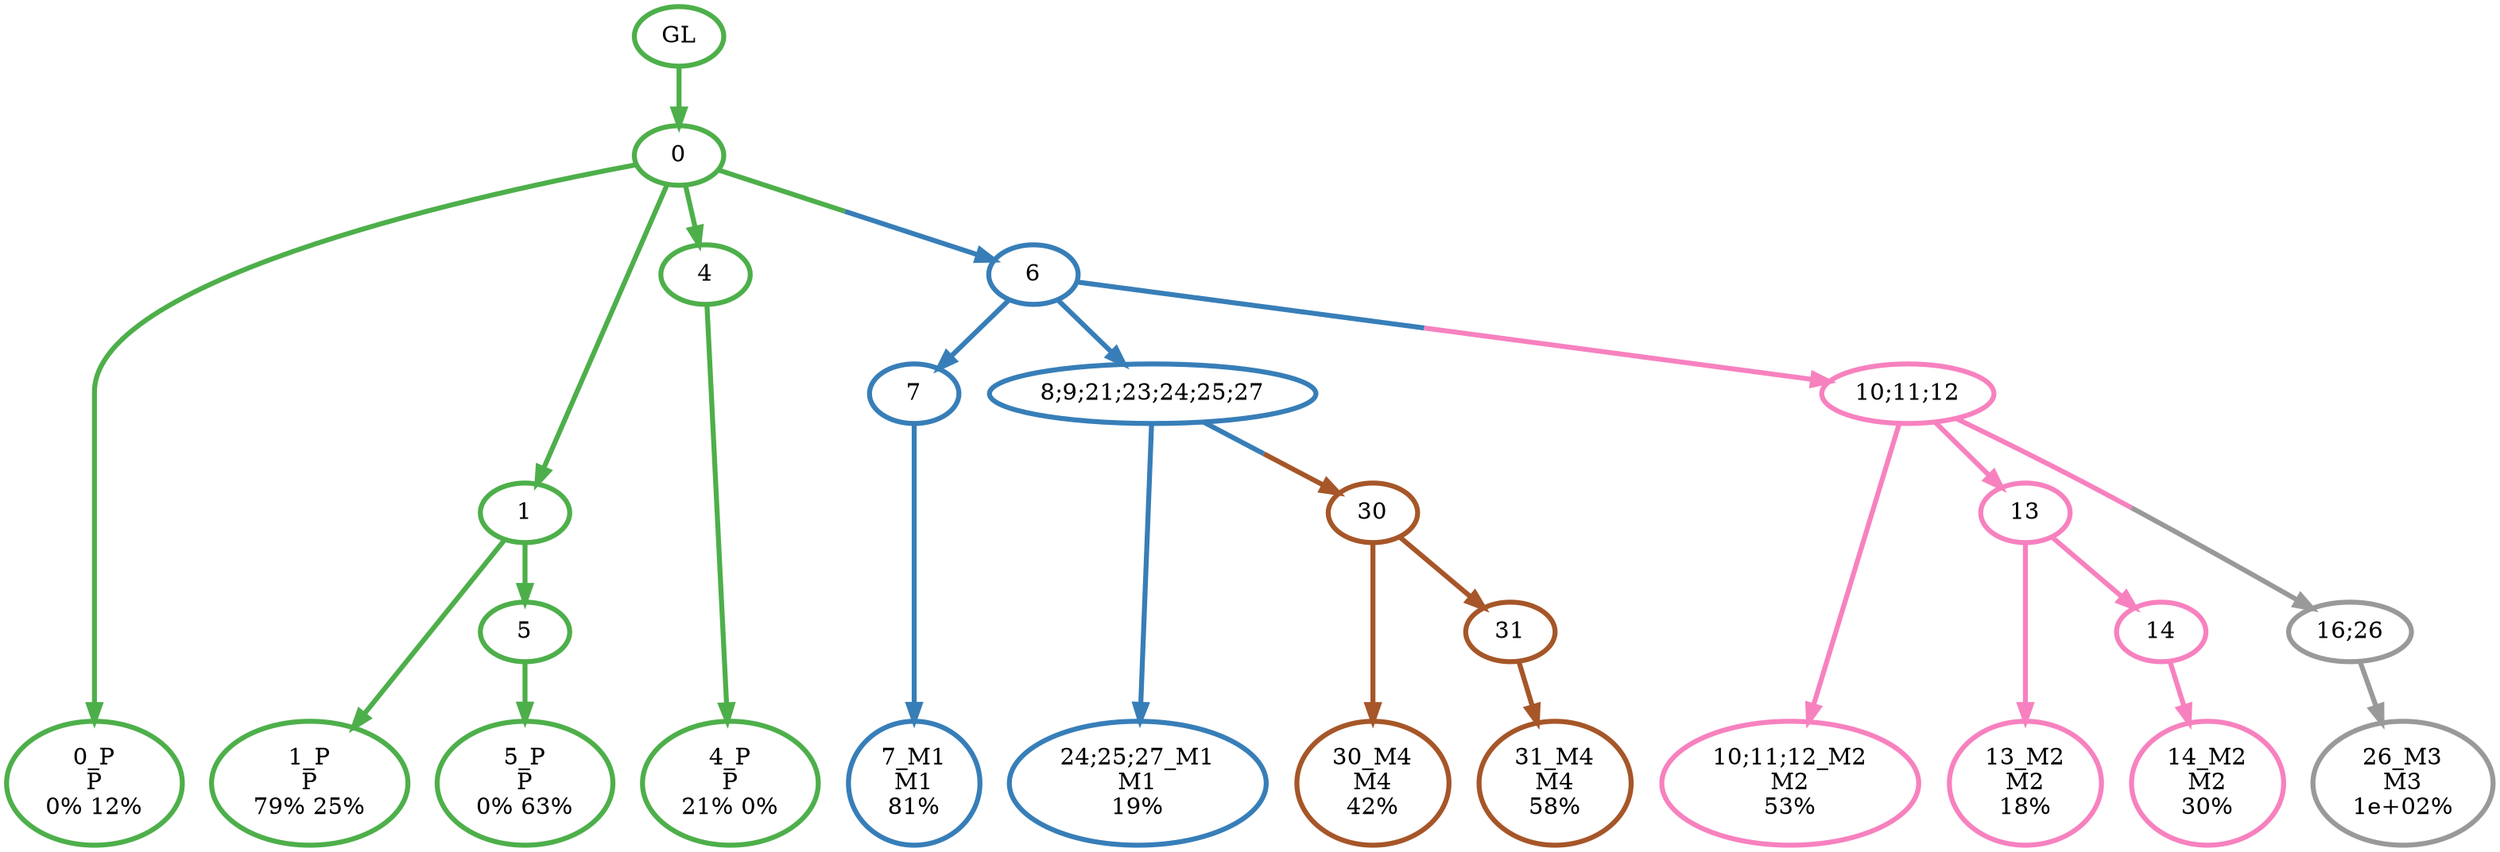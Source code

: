 digraph T {
	{
		rank=same
		23 [penwidth=3,colorscheme=set19,color=3,label="0_P\nP\n0% 12%"]
		21 [penwidth=3,colorscheme=set19,color=3,label="1_P\nP\n79% 25%"]
		19 [penwidth=3,colorscheme=set19,color=3,label="5_P\nP\n0% 63%"]
		17 [penwidth=3,colorscheme=set19,color=3,label="4_P\nP\n21% 0%"]
		15 [penwidth=3,colorscheme=set19,color=2,label="7_M1\nM1\n81%"]
		13 [penwidth=3,colorscheme=set19,color=2,label="24;25;27_M1\nM1\n19%"]
		12 [penwidth=3,colorscheme=set19,color=8,label="10;11;12_M2\nM2\n53%"]
		10 [penwidth=3,colorscheme=set19,color=8,label="13_M2\nM2\n18%"]
		8 [penwidth=3,colorscheme=set19,color=8,label="14_M2\nM2\n30%"]
		7 [penwidth=3,colorscheme=set19,color=9,label="26_M3\nM3\n1e+02%"]
		6 [penwidth=3,colorscheme=set19,color=7,label="30_M4\nM4\n42%"]
		4 [penwidth=3,colorscheme=set19,color=7,label="31_M4\nM4\n58%"]
	}
	25 [penwidth=3,colorscheme=set19,color=3,label="GL"]
	24 [penwidth=3,colorscheme=set19,color=3,label="0"]
	22 [penwidth=3,colorscheme=set19,color=3,label="1"]
	20 [penwidth=3,colorscheme=set19,color=3,label="5"]
	18 [penwidth=3,colorscheme=set19,color=3,label="4"]
	16 [penwidth=3,colorscheme=set19,color=2,label="7"]
	14 [penwidth=3,colorscheme=set19,color=2,label="8;9;21;23;24;25;27"]
	11 [penwidth=3,colorscheme=set19,color=8,label="13"]
	9 [penwidth=3,colorscheme=set19,color=8,label="14"]
	5 [penwidth=3,colorscheme=set19,color=7,label="31"]
	3 [penwidth=3,colorscheme=set19,color=9,label="16;26"]
	2 [penwidth=3,colorscheme=set19,color=7,label="30"]
	1 [penwidth=3,colorscheme=set19,color=8,label="10;11;12"]
	0 [penwidth=3,colorscheme=set19,color=2,label="6"]
	25 -> 24 [penwidth=3,colorscheme=set19,color=3]
	24 -> 23 [penwidth=3,colorscheme=set19,color=3]
	24 -> 22 [penwidth=3,colorscheme=set19,color=3]
	24 -> 18 [penwidth=3,colorscheme=set19,color=3]
	24 -> 0 [penwidth=3,colorscheme=set19,color="3;0.5:2"]
	22 -> 21 [penwidth=3,colorscheme=set19,color=3]
	22 -> 20 [penwidth=3,colorscheme=set19,color=3]
	20 -> 19 [penwidth=3,colorscheme=set19,color=3]
	18 -> 17 [penwidth=3,colorscheme=set19,color=3]
	16 -> 15 [penwidth=3,colorscheme=set19,color=2]
	14 -> 13 [penwidth=3,colorscheme=set19,color=2]
	14 -> 2 [penwidth=3,colorscheme=set19,color="2;0.5:7"]
	11 -> 10 [penwidth=3,colorscheme=set19,color=8]
	11 -> 9 [penwidth=3,colorscheme=set19,color=8]
	9 -> 8 [penwidth=3,colorscheme=set19,color=8]
	5 -> 4 [penwidth=3,colorscheme=set19,color=7]
	3 -> 7 [penwidth=3,colorscheme=set19,color=9]
	2 -> 6 [penwidth=3,colorscheme=set19,color=7]
	2 -> 5 [penwidth=3,colorscheme=set19,color=7]
	1 -> 12 [penwidth=3,colorscheme=set19,color=8]
	1 -> 11 [penwidth=3,colorscheme=set19,color=8]
	1 -> 3 [penwidth=3,colorscheme=set19,color="8;0.5:9"]
	0 -> 16 [penwidth=3,colorscheme=set19,color=2]
	0 -> 14 [penwidth=3,colorscheme=set19,color=2]
	0 -> 1 [penwidth=3,colorscheme=set19,color="2;0.5:8"]
}
